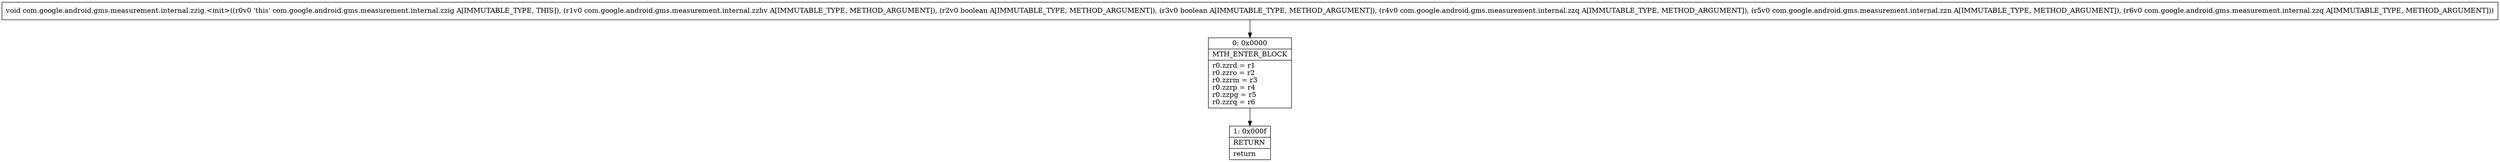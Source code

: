 digraph "CFG forcom.google.android.gms.measurement.internal.zzig.\<init\>(Lcom\/google\/android\/gms\/measurement\/internal\/zzhv;ZZLcom\/google\/android\/gms\/measurement\/internal\/zzq;Lcom\/google\/android\/gms\/measurement\/internal\/zzn;Lcom\/google\/android\/gms\/measurement\/internal\/zzq;)V" {
Node_0 [shape=record,label="{0\:\ 0x0000|MTH_ENTER_BLOCK\l|r0.zzrd = r1\lr0.zzro = r2\lr0.zzrm = r3\lr0.zzrp = r4\lr0.zzpg = r5\lr0.zzrq = r6\l}"];
Node_1 [shape=record,label="{1\:\ 0x000f|RETURN\l|return\l}"];
MethodNode[shape=record,label="{void com.google.android.gms.measurement.internal.zzig.\<init\>((r0v0 'this' com.google.android.gms.measurement.internal.zzig A[IMMUTABLE_TYPE, THIS]), (r1v0 com.google.android.gms.measurement.internal.zzhv A[IMMUTABLE_TYPE, METHOD_ARGUMENT]), (r2v0 boolean A[IMMUTABLE_TYPE, METHOD_ARGUMENT]), (r3v0 boolean A[IMMUTABLE_TYPE, METHOD_ARGUMENT]), (r4v0 com.google.android.gms.measurement.internal.zzq A[IMMUTABLE_TYPE, METHOD_ARGUMENT]), (r5v0 com.google.android.gms.measurement.internal.zzn A[IMMUTABLE_TYPE, METHOD_ARGUMENT]), (r6v0 com.google.android.gms.measurement.internal.zzq A[IMMUTABLE_TYPE, METHOD_ARGUMENT])) }"];
MethodNode -> Node_0;
Node_0 -> Node_1;
}

